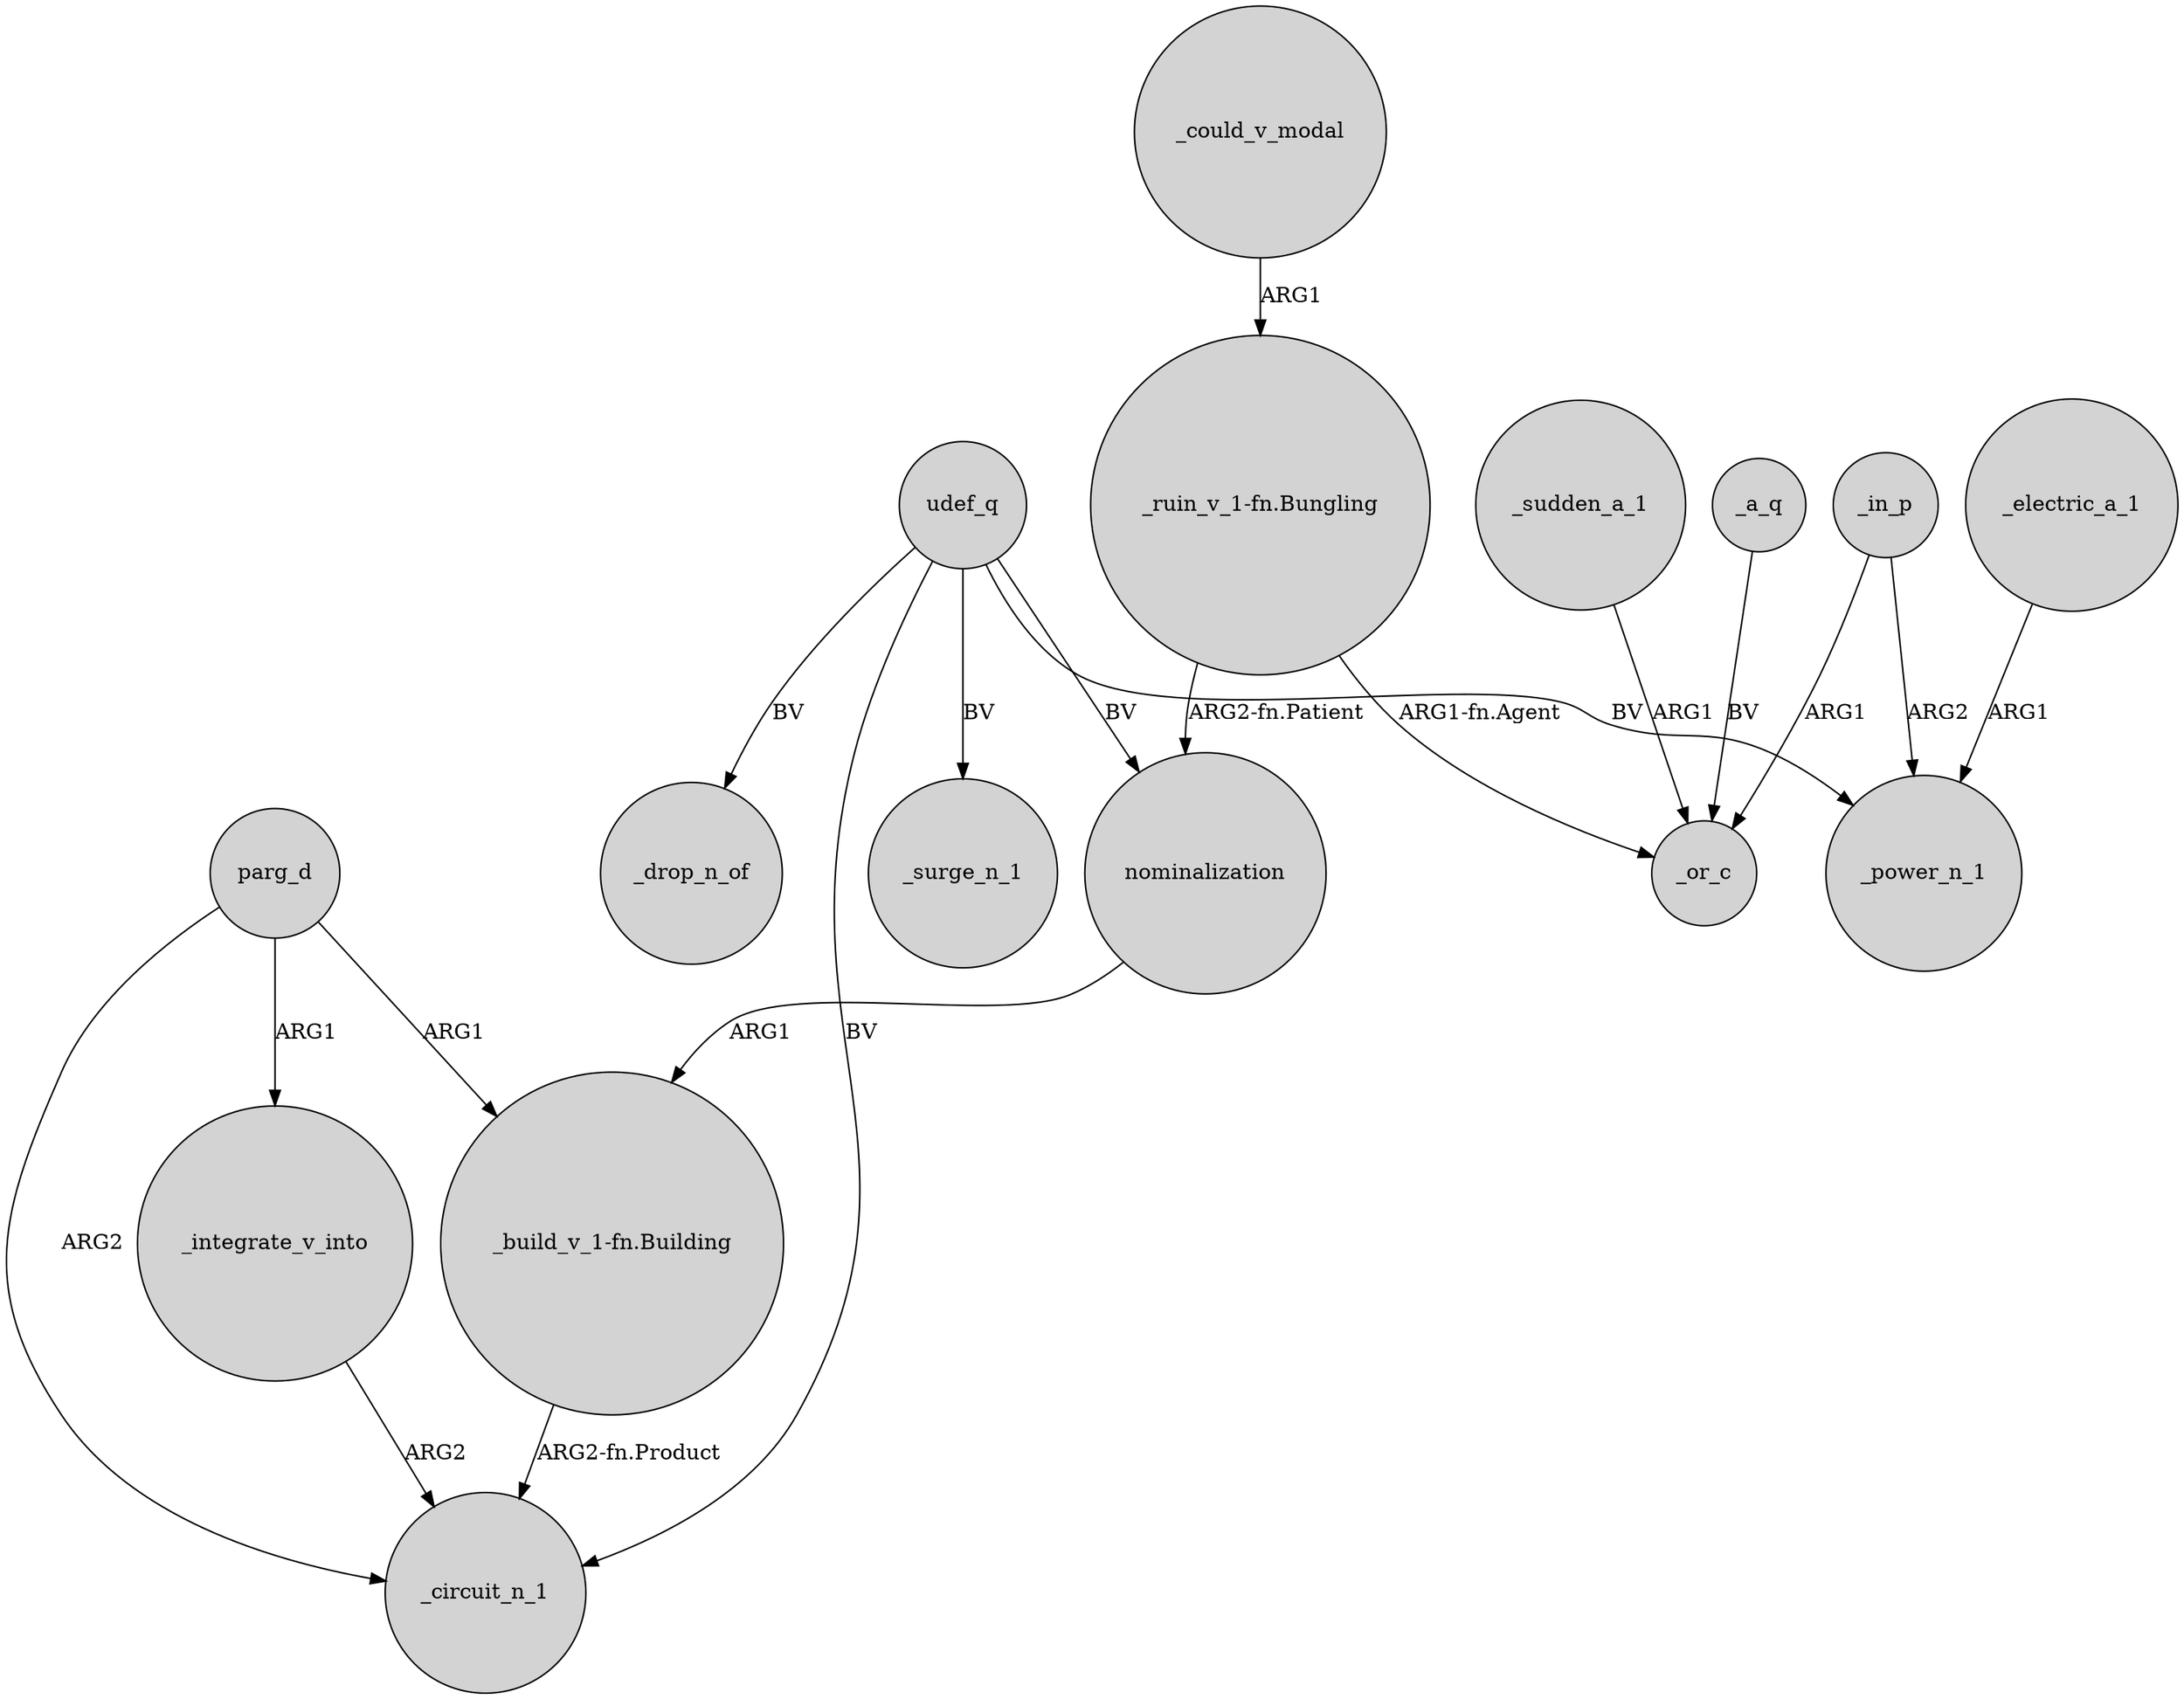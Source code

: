 digraph {
	node [shape=circle style=filled]
	parg_d -> _circuit_n_1 [label=ARG2]
	"_ruin_v_1-fn.Bungling" -> nominalization [label="ARG2-fn.Patient"]
	nominalization -> "_build_v_1-fn.Building" [label=ARG1]
	_a_q -> _or_c [label=BV]
	udef_q -> _circuit_n_1 [label=BV]
	parg_d -> _integrate_v_into [label=ARG1]
	_in_p -> _power_n_1 [label=ARG2]
	_electric_a_1 -> _power_n_1 [label=ARG1]
	udef_q -> _surge_n_1 [label=BV]
	_sudden_a_1 -> _or_c [label=ARG1]
	_in_p -> _or_c [label=ARG1]
	udef_q -> _drop_n_of [label=BV]
	_could_v_modal -> "_ruin_v_1-fn.Bungling" [label=ARG1]
	parg_d -> "_build_v_1-fn.Building" [label=ARG1]
	"_ruin_v_1-fn.Bungling" -> _or_c [label="ARG1-fn.Agent"]
	udef_q -> nominalization [label=BV]
	_integrate_v_into -> _circuit_n_1 [label=ARG2]
	"_build_v_1-fn.Building" -> _circuit_n_1 [label="ARG2-fn.Product"]
	udef_q -> _power_n_1 [label=BV]
}
